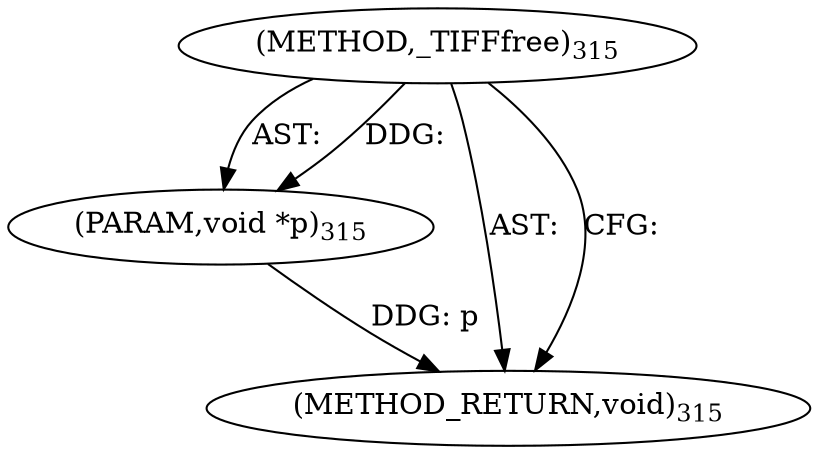 digraph "_TIFFfree" {  
"8402" [label = <(METHOD,_TIFFfree)<SUB>315</SUB>> ]
"8403" [label = <(PARAM,void *p)<SUB>315</SUB>> ]
"8404" [label = <(METHOD_RETURN,void)<SUB>315</SUB>> ]
  "8402" -> "8403"  [ label = "AST: "] 
  "8402" -> "8404"  [ label = "AST: "] 
  "8402" -> "8404"  [ label = "CFG: "] 
  "8403" -> "8404"  [ label = "DDG: p"] 
  "8402" -> "8403"  [ label = "DDG: "] 
}

